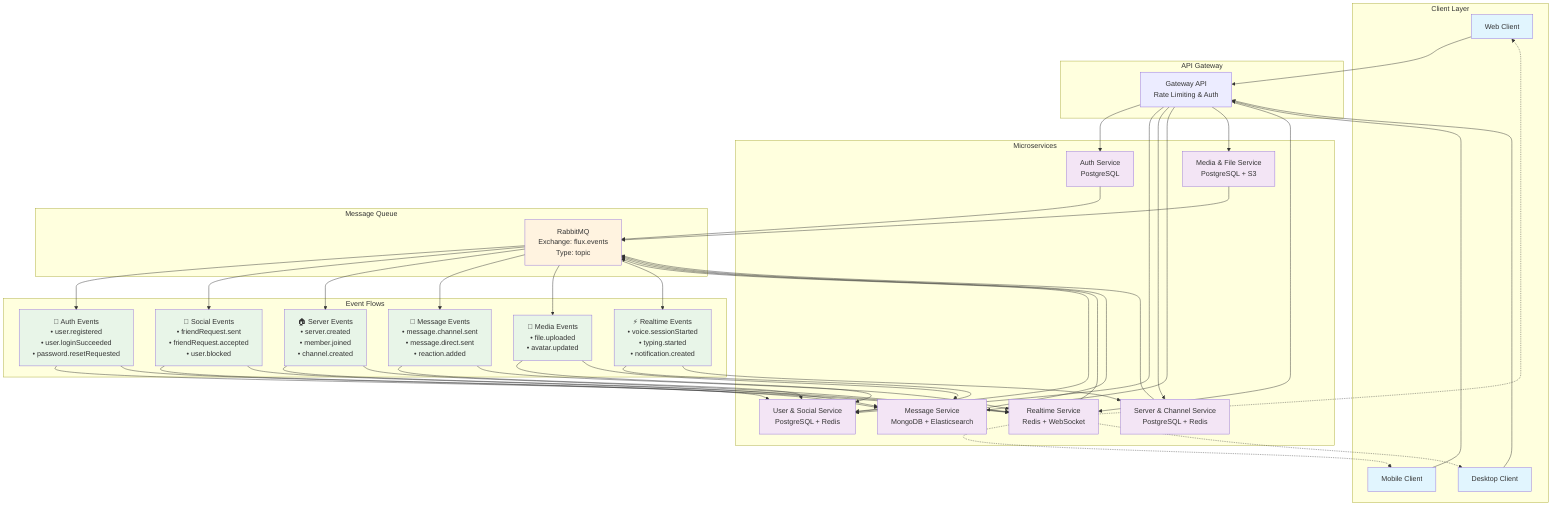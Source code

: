 graph TB
    subgraph "Client Layer"
        WEB[Web Client]
        MOBILE[Mobile Client]
        DESKTOP[Desktop Client]
    end
    
    subgraph "API Gateway"
        GATEWAY[Gateway API<br/>Rate Limiting & Auth]
    end
    
    subgraph "Microservices"
        AUTH[Auth Service<br/>PostgreSQL]
        USER[User & Social Service<br/>PostgreSQL + Redis]
        SERVER[Server & Channel Service<br/>PostgreSQL + Redis]
        MESSAGE[Message Service<br/>MongoDB + Elasticsearch]
        MEDIA[Media & File Service<br/>PostgreSQL + S3]
        REALTIME[Realtime Service<br/>Redis + WebSocket]
    end
    
    subgraph "Message Queue"
        RABBITMQ[RabbitMQ<br/>Exchange: flux.events<br/>Type: topic]
    end
    
    subgraph "Event Flows"
        FLOW1["🔐 Auth Events<br/>• user.registered<br/>• user.loginSucceeded<br/>• password.resetRequested"]
        FLOW2["👥 Social Events<br/>• friendRequest.sent<br/>• friendRequest.accepted<br/>• user.blocked"]
        FLOW3["🏠 Server Events<br/>• server.created<br/>• member.joined<br/>• channel.created"]
        FLOW4["💬 Message Events<br/>• message.channel.sent<br/>• message.direct.sent<br/>• reaction.added"]
        FLOW5["📁 Media Events<br/>• file.uploaded<br/>• avatar.updated"]
        FLOW6["⚡ Realtime Events<br/>• voice.sessionStarted<br/>• typing.started<br/>• notification.created"]
    end
    
    %% Client connections
    WEB --> GATEWAY
    MOBILE --> GATEWAY
    DESKTOP --> GATEWAY
    
    %% Gateway to services
    GATEWAY --> AUTH
    GATEWAY --> USER
    GATEWAY --> SERVER
    GATEWAY --> MESSAGE
    GATEWAY --> MEDIA
    GATEWAY --> REALTIME
    
    %% Service to RabbitMQ
    AUTH --> RABBITMQ
    USER --> RABBITMQ
    SERVER --> RABBITMQ
    MESSAGE --> RABBITMQ
    MEDIA --> RABBITMQ
    REALTIME --> RABBITMQ
    
    %% RabbitMQ to event flows
    RABBITMQ --> FLOW1
    RABBITMQ --> FLOW2
    RABBITMQ --> FLOW3
    RABBITMQ --> FLOW4
    RABBITMQ --> FLOW5
    RABBITMQ --> FLOW6
    
    %% Event flows back to services
    FLOW1 --> USER
    FLOW1 --> REALTIME
    FLOW2 --> MESSAGE
    FLOW2 --> REALTIME
    FLOW3 --> MESSAGE
    FLOW3 --> REALTIME
    FLOW4 --> USER
    FLOW4 --> REALTIME
    FLOW5 --> USER
    FLOW5 --> MESSAGE
    FLOW6 --> USER
    FLOW6 --> SERVER
    
    %% WebSocket connections
    REALTIME -.-> WEB
    REALTIME -.-> MOBILE
    REALTIME -.-> DESKTOP

    %% Styling
    classDef clientClass fill:#e1f5fe
    classDef serviceClass fill:#f3e5f5
    classDef queueClass fill:#fff3e0
    classDef eventClass fill:#e8f5e8
    
    class WEB,MOBILE,DESKTOP clientClass
    class AUTH,USER,SERVER,MESSAGE,MEDIA,REALTIME serviceClass
    class RABBITMQ queueClass
    class FLOW1,FLOW2,FLOW3,FLOW4,FLOW5,FLOW6 eventClass